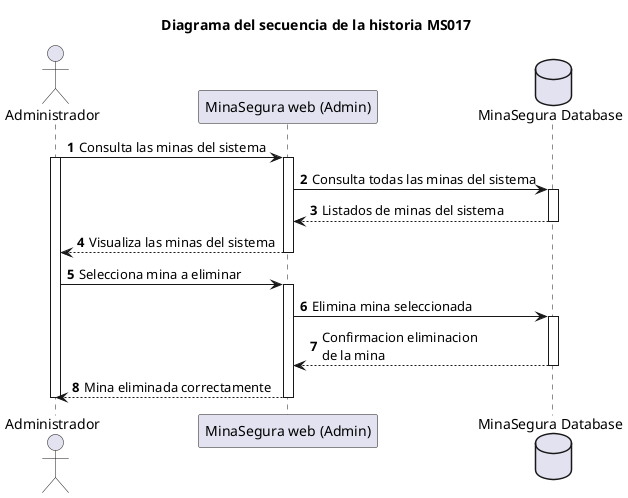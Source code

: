 @startuml hu1_sequence
autonumber

title Diagrama del secuencia de la historia MS017

actor Administrador
participant "MinaSegura web (Admin)"
Database "MinaSegura Database"

Administrador->"MinaSegura web (Admin)": Consulta las minas del sistema
activate Administrador
activate "MinaSegura web (Admin)"

"MinaSegura web (Admin)"->"MinaSegura Database": Consulta todas las minas del sistema
activate "MinaSegura Database"

"MinaSegura Database" --> "MinaSegura web (Admin)": Listados de minas del sistema
deactivate "MinaSegura Database"

"MinaSegura web (Admin)" --> Administrador: Visualiza las minas del sistema
deactivate "MinaSegura web (Admin)"

Administrador->"MinaSegura web (Admin)": Selecciona mina a eliminar
activate "MinaSegura web (Admin)"

"MinaSegura web (Admin)"->"MinaSegura Database": Elimina mina seleccionada
activate "MinaSegura Database"

"MinaSegura Database" --> "MinaSegura web (Admin)": Confirmacion eliminacion \nde la mina
deactivate "MinaSegura Database"

"MinaSegura web (Admin)" --> Administrador: Mina eliminada correctamente
deactivate "MinaSegura web (Admin)"



deactivate Administrador


@enduml
